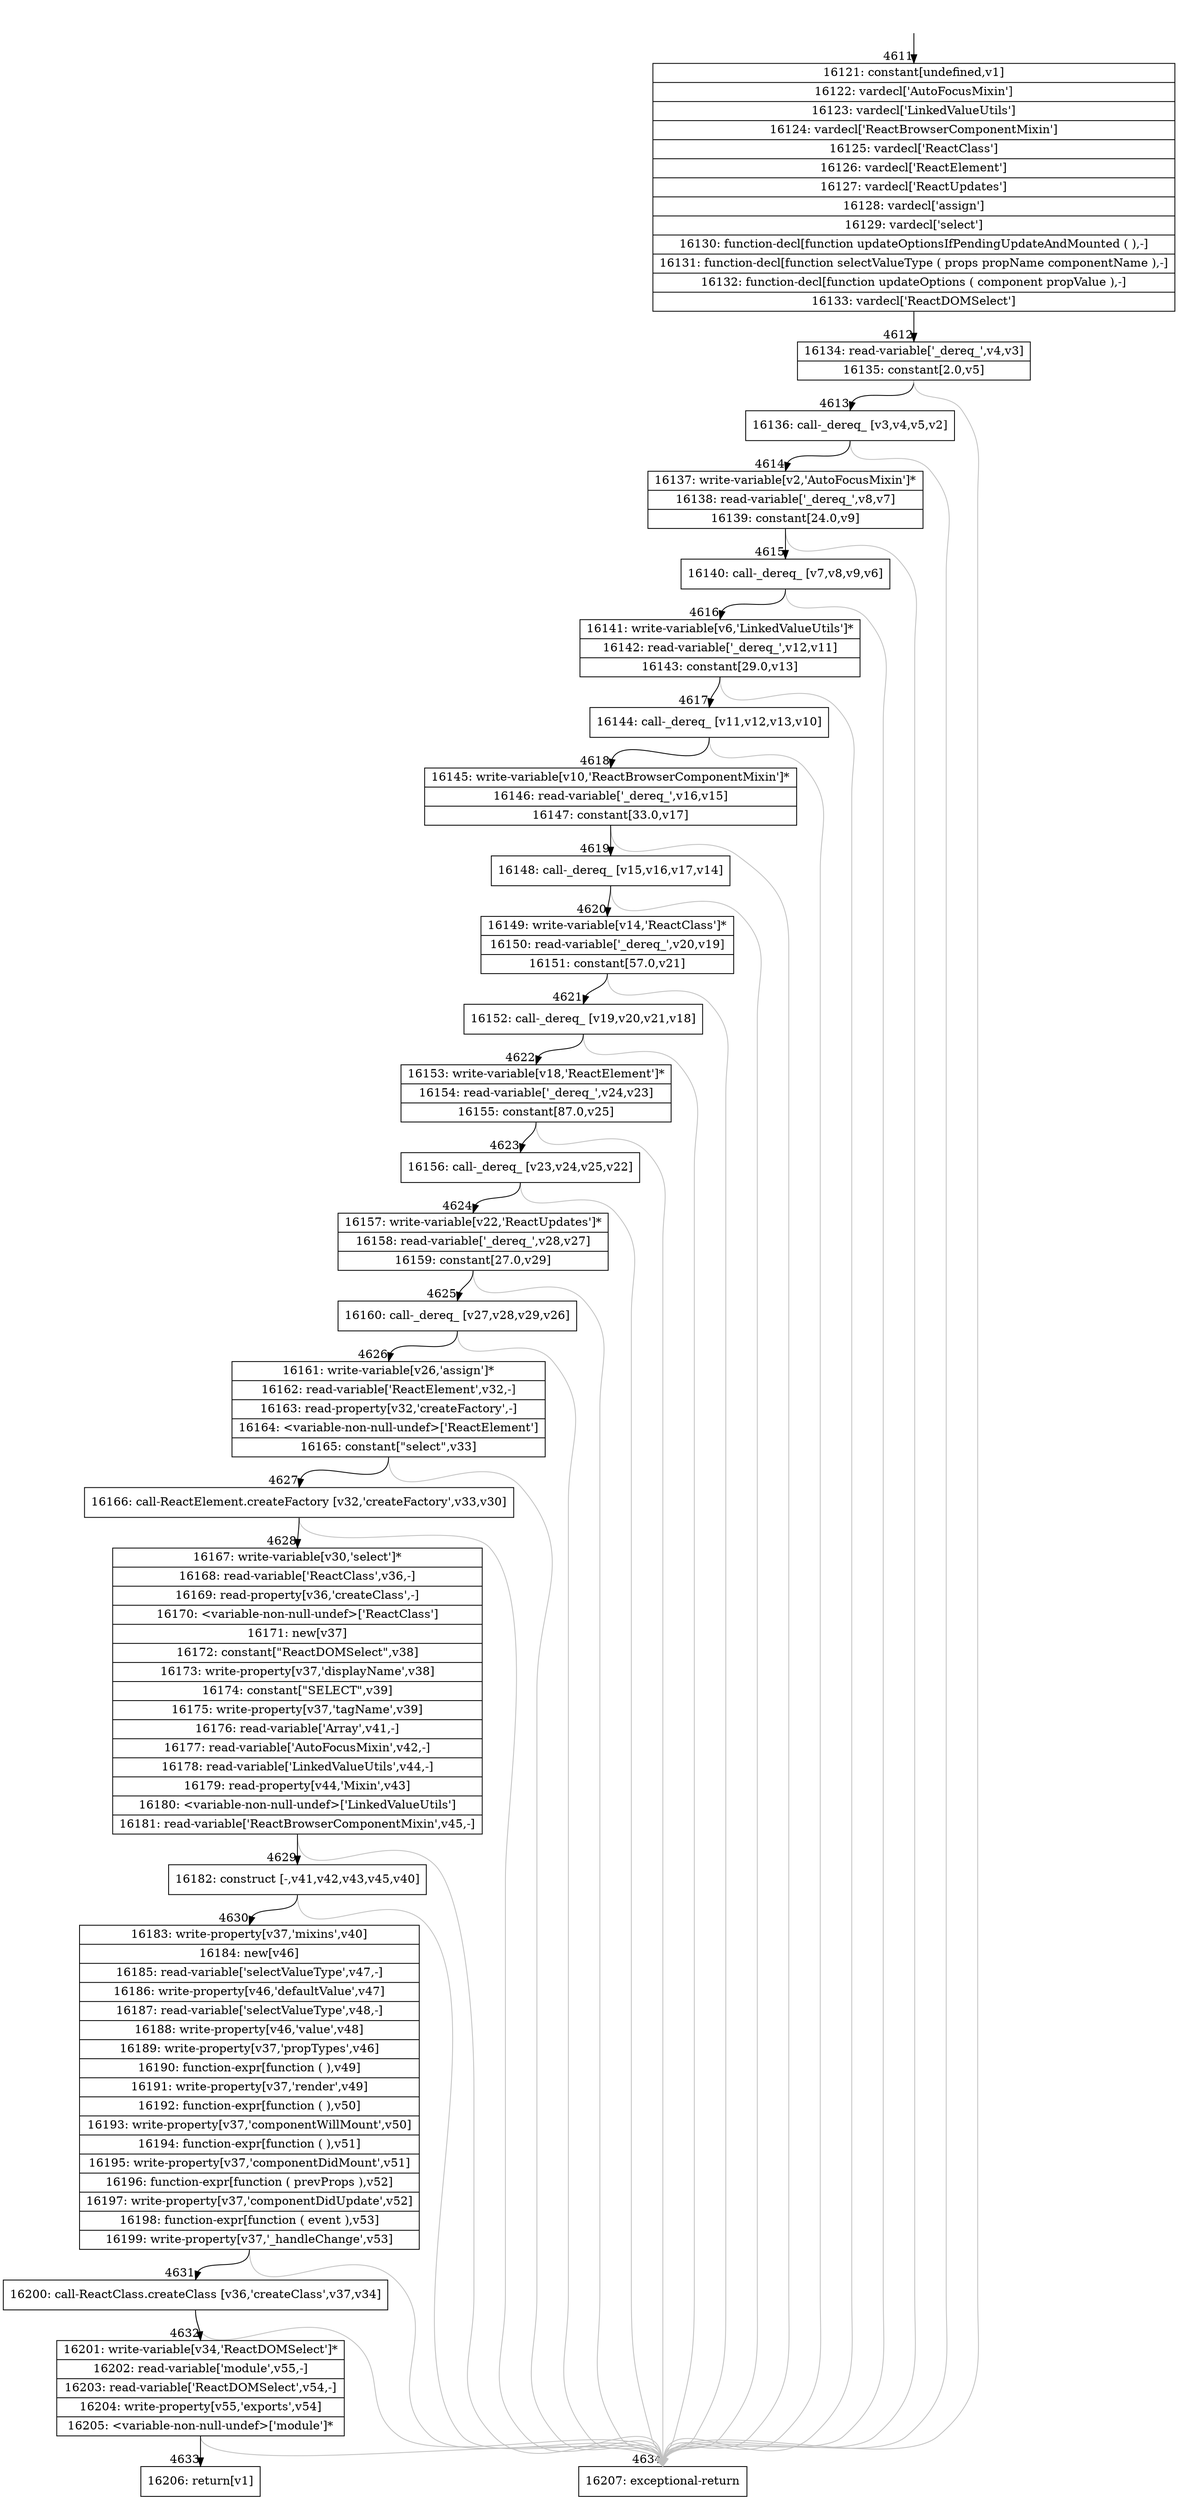 digraph {
rankdir="TD"
BB_entry306[shape=none,label=""];
BB_entry306 -> BB4611 [tailport=s, headport=n, headlabel="    4611"]
BB4611 [shape=record label="{16121: constant[undefined,v1]|16122: vardecl['AutoFocusMixin']|16123: vardecl['LinkedValueUtils']|16124: vardecl['ReactBrowserComponentMixin']|16125: vardecl['ReactClass']|16126: vardecl['ReactElement']|16127: vardecl['ReactUpdates']|16128: vardecl['assign']|16129: vardecl['select']|16130: function-decl[function updateOptionsIfPendingUpdateAndMounted ( ),-]|16131: function-decl[function selectValueType ( props propName componentName ),-]|16132: function-decl[function updateOptions ( component propValue ),-]|16133: vardecl['ReactDOMSelect']}" ] 
BB4611 -> BB4612 [tailport=s, headport=n, headlabel="      4612"]
BB4612 [shape=record label="{16134: read-variable['_dereq_',v4,v3]|16135: constant[2.0,v5]}" ] 
BB4612 -> BB4613 [tailport=s, headport=n, headlabel="      4613"]
BB4612 -> BB4634 [tailport=s, headport=n, color=gray, headlabel="      4634"]
BB4613 [shape=record label="{16136: call-_dereq_ [v3,v4,v5,v2]}" ] 
BB4613 -> BB4614 [tailport=s, headport=n, headlabel="      4614"]
BB4613 -> BB4634 [tailport=s, headport=n, color=gray]
BB4614 [shape=record label="{16137: write-variable[v2,'AutoFocusMixin']*|16138: read-variable['_dereq_',v8,v7]|16139: constant[24.0,v9]}" ] 
BB4614 -> BB4615 [tailport=s, headport=n, headlabel="      4615"]
BB4614 -> BB4634 [tailport=s, headport=n, color=gray]
BB4615 [shape=record label="{16140: call-_dereq_ [v7,v8,v9,v6]}" ] 
BB4615 -> BB4616 [tailport=s, headport=n, headlabel="      4616"]
BB4615 -> BB4634 [tailport=s, headport=n, color=gray]
BB4616 [shape=record label="{16141: write-variable[v6,'LinkedValueUtils']*|16142: read-variable['_dereq_',v12,v11]|16143: constant[29.0,v13]}" ] 
BB4616 -> BB4617 [tailport=s, headport=n, headlabel="      4617"]
BB4616 -> BB4634 [tailport=s, headport=n, color=gray]
BB4617 [shape=record label="{16144: call-_dereq_ [v11,v12,v13,v10]}" ] 
BB4617 -> BB4618 [tailport=s, headport=n, headlabel="      4618"]
BB4617 -> BB4634 [tailport=s, headport=n, color=gray]
BB4618 [shape=record label="{16145: write-variable[v10,'ReactBrowserComponentMixin']*|16146: read-variable['_dereq_',v16,v15]|16147: constant[33.0,v17]}" ] 
BB4618 -> BB4619 [tailport=s, headport=n, headlabel="      4619"]
BB4618 -> BB4634 [tailport=s, headport=n, color=gray]
BB4619 [shape=record label="{16148: call-_dereq_ [v15,v16,v17,v14]}" ] 
BB4619 -> BB4620 [tailport=s, headport=n, headlabel="      4620"]
BB4619 -> BB4634 [tailport=s, headport=n, color=gray]
BB4620 [shape=record label="{16149: write-variable[v14,'ReactClass']*|16150: read-variable['_dereq_',v20,v19]|16151: constant[57.0,v21]}" ] 
BB4620 -> BB4621 [tailport=s, headport=n, headlabel="      4621"]
BB4620 -> BB4634 [tailport=s, headport=n, color=gray]
BB4621 [shape=record label="{16152: call-_dereq_ [v19,v20,v21,v18]}" ] 
BB4621 -> BB4622 [tailport=s, headport=n, headlabel="      4622"]
BB4621 -> BB4634 [tailport=s, headport=n, color=gray]
BB4622 [shape=record label="{16153: write-variable[v18,'ReactElement']*|16154: read-variable['_dereq_',v24,v23]|16155: constant[87.0,v25]}" ] 
BB4622 -> BB4623 [tailport=s, headport=n, headlabel="      4623"]
BB4622 -> BB4634 [tailport=s, headport=n, color=gray]
BB4623 [shape=record label="{16156: call-_dereq_ [v23,v24,v25,v22]}" ] 
BB4623 -> BB4624 [tailport=s, headport=n, headlabel="      4624"]
BB4623 -> BB4634 [tailport=s, headport=n, color=gray]
BB4624 [shape=record label="{16157: write-variable[v22,'ReactUpdates']*|16158: read-variable['_dereq_',v28,v27]|16159: constant[27.0,v29]}" ] 
BB4624 -> BB4625 [tailport=s, headport=n, headlabel="      4625"]
BB4624 -> BB4634 [tailport=s, headport=n, color=gray]
BB4625 [shape=record label="{16160: call-_dereq_ [v27,v28,v29,v26]}" ] 
BB4625 -> BB4626 [tailport=s, headport=n, headlabel="      4626"]
BB4625 -> BB4634 [tailport=s, headport=n, color=gray]
BB4626 [shape=record label="{16161: write-variable[v26,'assign']*|16162: read-variable['ReactElement',v32,-]|16163: read-property[v32,'createFactory',-]|16164: \<variable-non-null-undef\>['ReactElement']|16165: constant[\"select\",v33]}" ] 
BB4626 -> BB4627 [tailport=s, headport=n, headlabel="      4627"]
BB4626 -> BB4634 [tailport=s, headport=n, color=gray]
BB4627 [shape=record label="{16166: call-ReactElement.createFactory [v32,'createFactory',v33,v30]}" ] 
BB4627 -> BB4628 [tailport=s, headport=n, headlabel="      4628"]
BB4627 -> BB4634 [tailport=s, headport=n, color=gray]
BB4628 [shape=record label="{16167: write-variable[v30,'select']*|16168: read-variable['ReactClass',v36,-]|16169: read-property[v36,'createClass',-]|16170: \<variable-non-null-undef\>['ReactClass']|16171: new[v37]|16172: constant[\"ReactDOMSelect\",v38]|16173: write-property[v37,'displayName',v38]|16174: constant[\"SELECT\",v39]|16175: write-property[v37,'tagName',v39]|16176: read-variable['Array',v41,-]|16177: read-variable['AutoFocusMixin',v42,-]|16178: read-variable['LinkedValueUtils',v44,-]|16179: read-property[v44,'Mixin',v43]|16180: \<variable-non-null-undef\>['LinkedValueUtils']|16181: read-variable['ReactBrowserComponentMixin',v45,-]}" ] 
BB4628 -> BB4629 [tailport=s, headport=n, headlabel="      4629"]
BB4628 -> BB4634 [tailport=s, headport=n, color=gray]
BB4629 [shape=record label="{16182: construct [-,v41,v42,v43,v45,v40]}" ] 
BB4629 -> BB4630 [tailport=s, headport=n, headlabel="      4630"]
BB4629 -> BB4634 [tailport=s, headport=n, color=gray]
BB4630 [shape=record label="{16183: write-property[v37,'mixins',v40]|16184: new[v46]|16185: read-variable['selectValueType',v47,-]|16186: write-property[v46,'defaultValue',v47]|16187: read-variable['selectValueType',v48,-]|16188: write-property[v46,'value',v48]|16189: write-property[v37,'propTypes',v46]|16190: function-expr[function ( ),v49]|16191: write-property[v37,'render',v49]|16192: function-expr[function ( ),v50]|16193: write-property[v37,'componentWillMount',v50]|16194: function-expr[function ( ),v51]|16195: write-property[v37,'componentDidMount',v51]|16196: function-expr[function ( prevProps ),v52]|16197: write-property[v37,'componentDidUpdate',v52]|16198: function-expr[function ( event ),v53]|16199: write-property[v37,'_handleChange',v53]}" ] 
BB4630 -> BB4631 [tailport=s, headport=n, headlabel="      4631"]
BB4630 -> BB4634 [tailport=s, headport=n, color=gray]
BB4631 [shape=record label="{16200: call-ReactClass.createClass [v36,'createClass',v37,v34]}" ] 
BB4631 -> BB4632 [tailport=s, headport=n, headlabel="      4632"]
BB4631 -> BB4634 [tailport=s, headport=n, color=gray]
BB4632 [shape=record label="{16201: write-variable[v34,'ReactDOMSelect']*|16202: read-variable['module',v55,-]|16203: read-variable['ReactDOMSelect',v54,-]|16204: write-property[v55,'exports',v54]|16205: \<variable-non-null-undef\>['module']*}" ] 
BB4632 -> BB4633 [tailport=s, headport=n, headlabel="      4633"]
BB4632 -> BB4634 [tailport=s, headport=n, color=gray]
BB4633 [shape=record label="{16206: return[v1]}" ] 
BB4634 [shape=record label="{16207: exceptional-return}" ] 
//#$~ 8627
}
